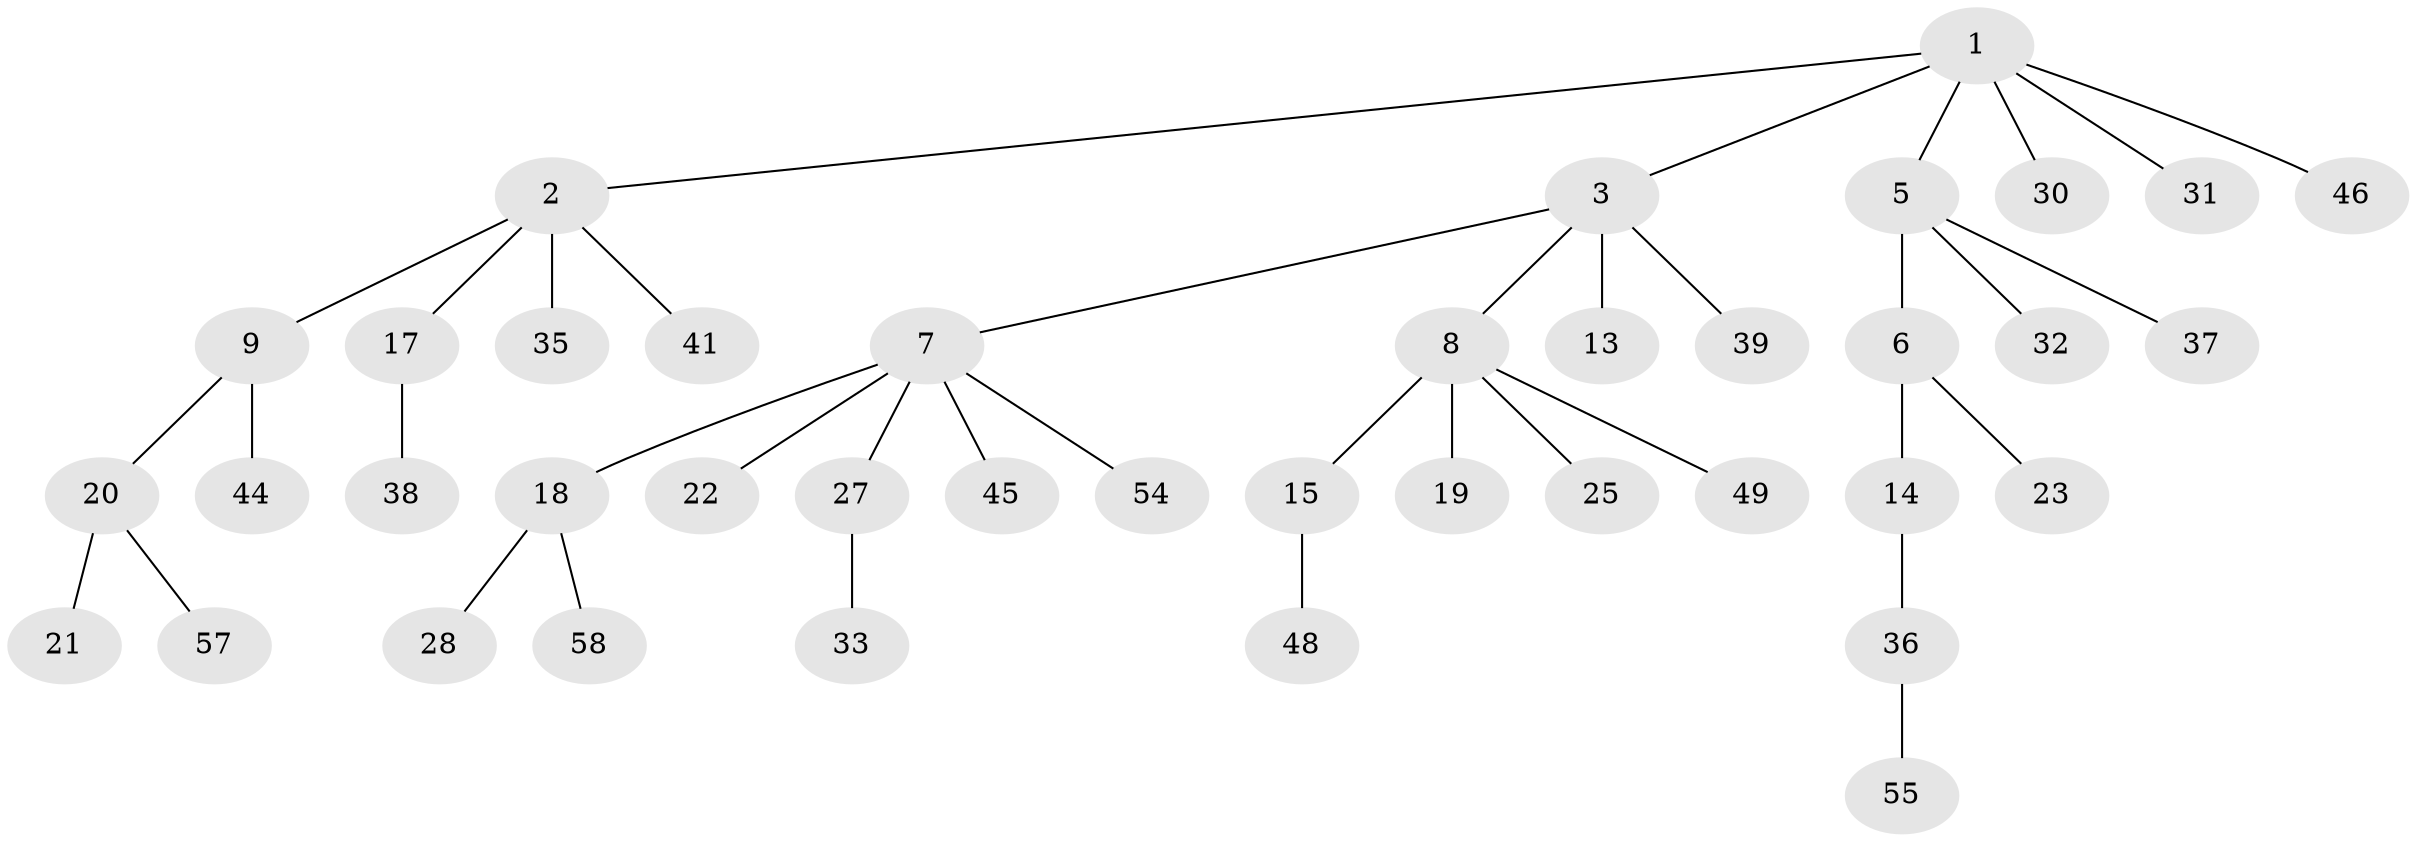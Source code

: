 // Generated by graph-tools (version 1.1) at 2025/24/03/03/25 07:24:05]
// undirected, 40 vertices, 39 edges
graph export_dot {
graph [start="1"]
  node [color=gray90,style=filled];
  1 [super="+10"];
  2 [super="+4"];
  3 [super="+12"];
  5 [super="+34"];
  6 [super="+16"];
  7 [super="+26"];
  8 [super="+42"];
  9 [super="+11"];
  13;
  14;
  15;
  17 [super="+24"];
  18;
  19 [super="+52"];
  20 [super="+53"];
  21;
  22 [super="+51"];
  23 [super="+47"];
  25;
  27;
  28 [super="+29"];
  30 [super="+43"];
  31;
  32 [super="+50"];
  33;
  35;
  36 [super="+40"];
  37;
  38;
  39;
  41;
  44;
  45 [super="+56"];
  46;
  48;
  49;
  54;
  55;
  57;
  58;
  1 -- 2;
  1 -- 3;
  1 -- 5;
  1 -- 30;
  1 -- 31;
  1 -- 46;
  2 -- 41;
  2 -- 9;
  2 -- 35;
  2 -- 17;
  3 -- 7;
  3 -- 8;
  3 -- 13;
  3 -- 39;
  5 -- 6;
  5 -- 32;
  5 -- 37;
  6 -- 14;
  6 -- 23;
  7 -- 18;
  7 -- 22;
  7 -- 27;
  7 -- 45;
  7 -- 54;
  8 -- 15;
  8 -- 19;
  8 -- 25;
  8 -- 49;
  9 -- 20;
  9 -- 44;
  14 -- 36;
  15 -- 48;
  17 -- 38;
  18 -- 28;
  18 -- 58;
  20 -- 21;
  20 -- 57;
  27 -- 33;
  36 -- 55;
}
